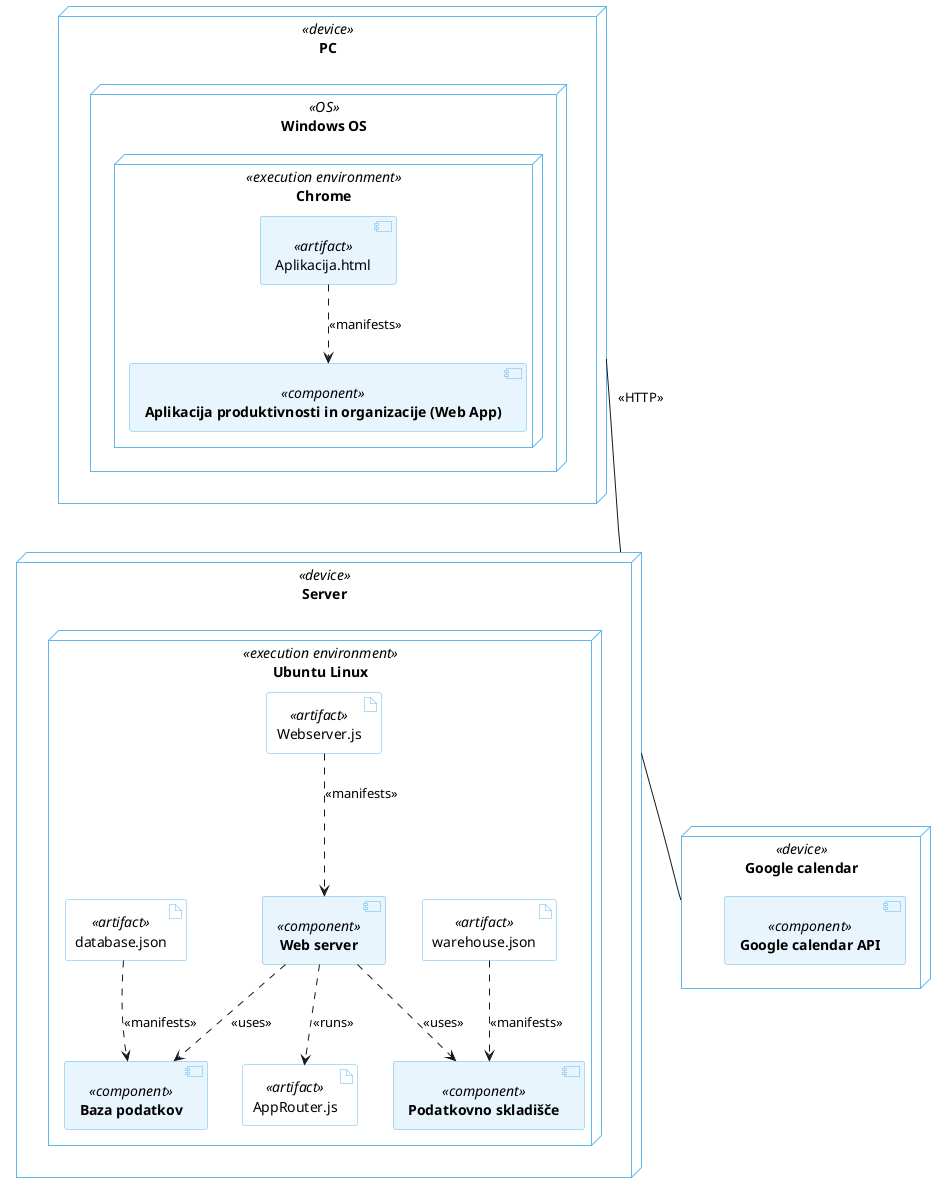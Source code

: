 @startuml postavitveni_diagram

skinparam component {
  backgroundcolor #e8f5fd
  bordercolor #5FB8EC
}

skinparam artifact {
  backgroundcolor white
  bordercolor #5FB8EC
}

skinparam node {
    bordercolor #5FB8EC
}

node "**Server**" <<device>> as S {
    node "**Ubuntu Linux**" <<execution environment>>{
        component "**Web server**" <<component>> as WS1
        component "**Baza podatkov**" <<component>> as B1
        component "**Podatkovno skladišče**" <<component>> as PS1

        artifact "Webserver.js" <<artifact>> as WS2
        artifact "database.json" <<artifact>> as B2
        artifact "warehouse.json" <<artifact>> as PS2

        artifact "AppRouter.js" <<artifact>> as WS3   
    }
}

node "**PC**" <<device>> as PC {
    node "**Windows OS**" <<OS>> {
        node "**Chrome**" <<execution environment>>{
            component "**Aplikacija produktivnosti in organizacije (Web App)**" <<component>> as A1
            component "Aplikacija.html" <<artifact>> as A2
        }
    }
}

node "**Google calendar**" <<device>> as GC {
    component "**Google calendar API**" <<component>> as GC1
}

WS1 ..> B1 : <<uses>>
WS1 ..> PS1 : <<uses>>

WS2 ..> WS1 : <<manifests>>
B2 ..> B1 : <<manifests>>
PS2 ..> PS1 : <<manifests>>

WS1 ..> WS3 : <<runs>>

A2 ..> A1 : <<manifests>>

PC --- S : <<HTTP>>
S -- GC

'WS1 ..> GC1 : <<uses>>


@enduml